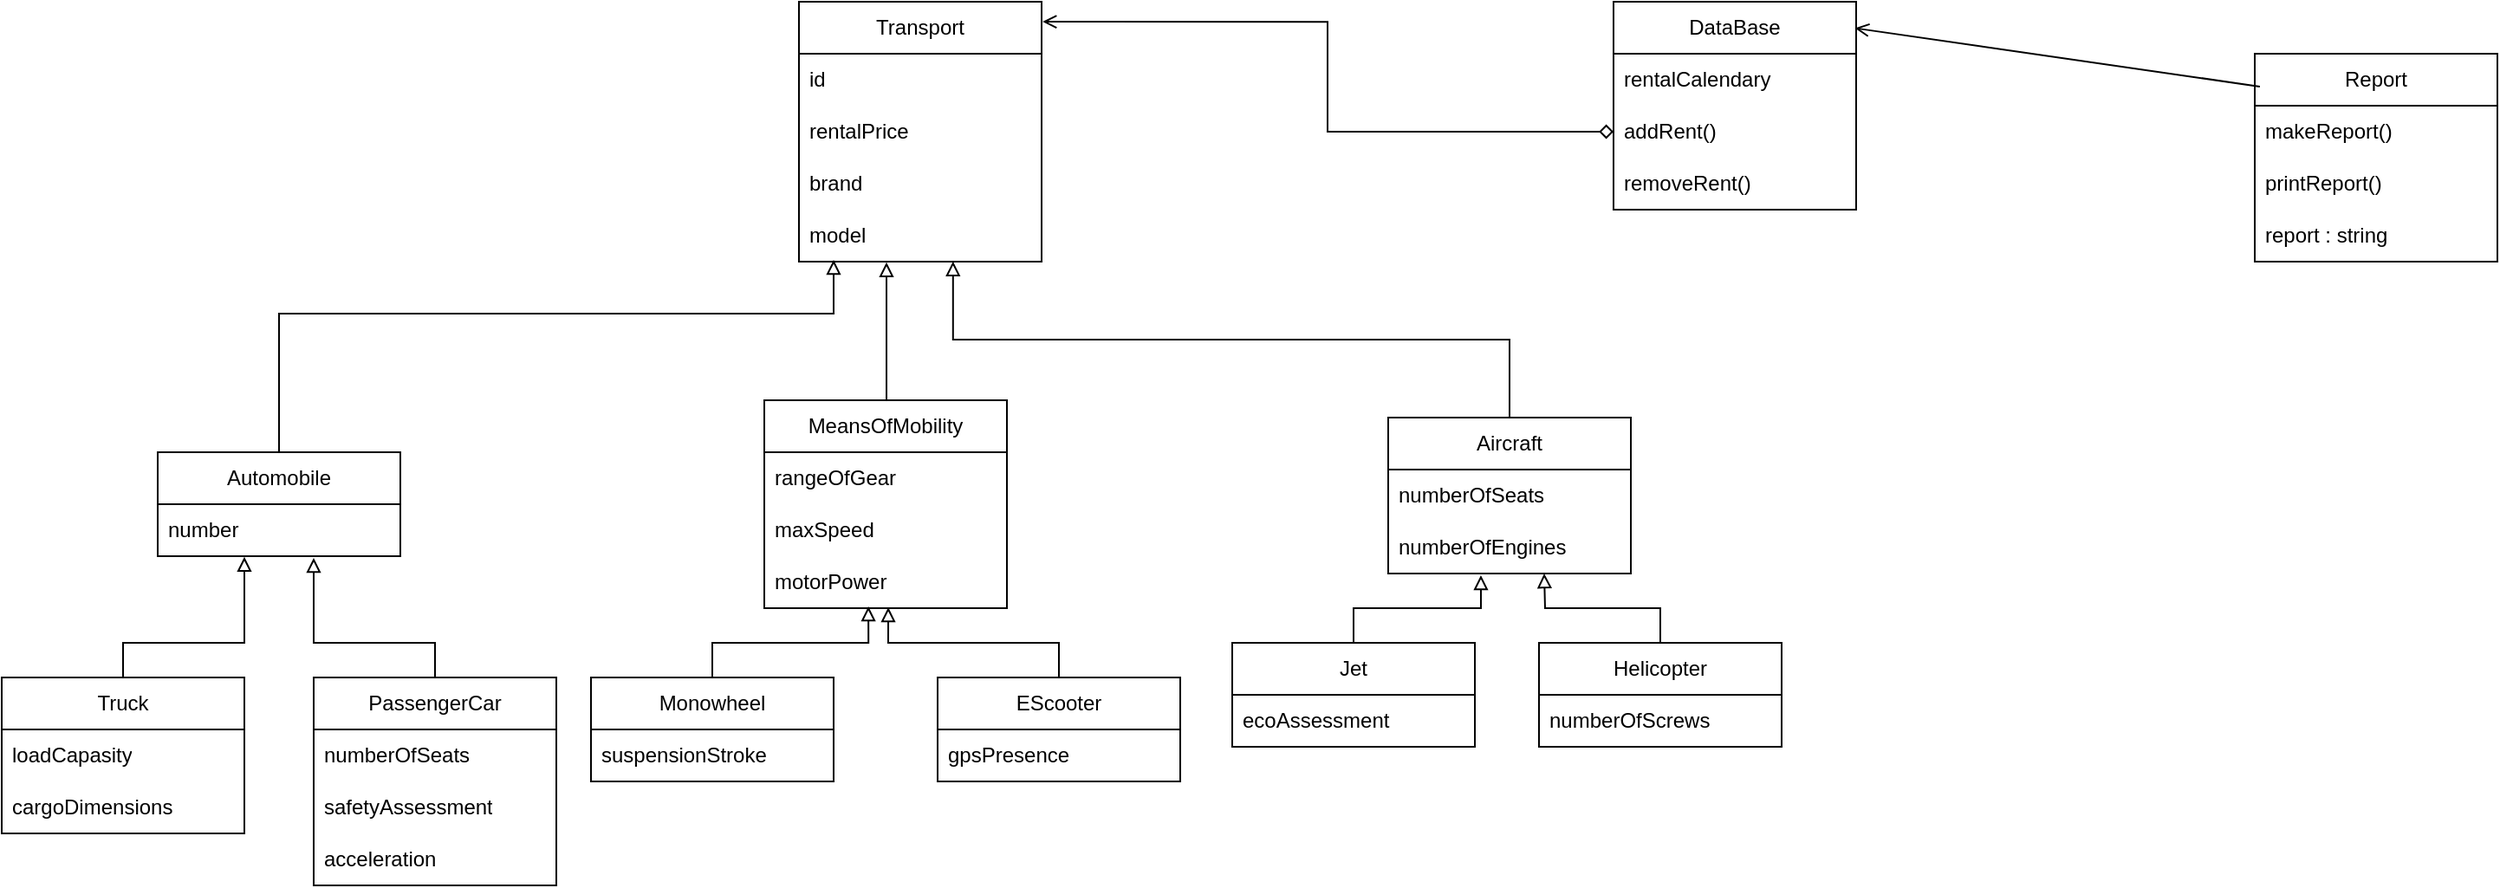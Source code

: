 <mxfile version="20.8.10" type="device"><diagram id="C5RBs43oDa-KdzZeNtuy" name="Page-1"><mxGraphModel dx="2182" dy="996" grid="1" gridSize="10" guides="1" tooltips="1" connect="1" arrows="1" fold="1" page="1" pageScale="1" pageWidth="827" pageHeight="1169" math="0" shadow="0"><root><mxCell id="WIyWlLk6GJQsqaUBKTNV-0"/><mxCell id="WIyWlLk6GJQsqaUBKTNV-1" parent="WIyWlLk6GJQsqaUBKTNV-0"/><mxCell id="RCqXsz2_FXID4ertzoYC-0" value="Transport" style="swimlane;fontStyle=0;childLayout=stackLayout;horizontal=1;startSize=30;horizontalStack=0;resizeParent=1;resizeParentMax=0;resizeLast=0;collapsible=1;marginBottom=0;whiteSpace=wrap;html=1;" vertex="1" parent="WIyWlLk6GJQsqaUBKTNV-1"><mxGeometry x="400" y="30" width="140" height="150" as="geometry"/></mxCell><mxCell id="RCqXsz2_FXID4ertzoYC-1" value="id" style="text;strokeColor=none;fillColor=none;align=left;verticalAlign=middle;spacingLeft=4;spacingRight=4;overflow=hidden;points=[[0,0.5],[1,0.5]];portConstraint=eastwest;rotatable=0;whiteSpace=wrap;html=1;" vertex="1" parent="RCqXsz2_FXID4ertzoYC-0"><mxGeometry y="30" width="140" height="30" as="geometry"/></mxCell><mxCell id="RCqXsz2_FXID4ertzoYC-2" value="rentalPrice" style="text;strokeColor=none;fillColor=none;align=left;verticalAlign=middle;spacingLeft=4;spacingRight=4;overflow=hidden;points=[[0,0.5],[1,0.5]];portConstraint=eastwest;rotatable=0;whiteSpace=wrap;html=1;" vertex="1" parent="RCqXsz2_FXID4ertzoYC-0"><mxGeometry y="60" width="140" height="30" as="geometry"/></mxCell><mxCell id="RCqXsz2_FXID4ertzoYC-3" value="brand" style="text;strokeColor=none;fillColor=none;align=left;verticalAlign=middle;spacingLeft=4;spacingRight=4;overflow=hidden;points=[[0,0.5],[1,0.5]];portConstraint=eastwest;rotatable=0;whiteSpace=wrap;html=1;" vertex="1" parent="RCqXsz2_FXID4ertzoYC-0"><mxGeometry y="90" width="140" height="30" as="geometry"/></mxCell><mxCell id="RCqXsz2_FXID4ertzoYC-5" value="model" style="text;strokeColor=none;fillColor=none;align=left;verticalAlign=middle;spacingLeft=4;spacingRight=4;overflow=hidden;points=[[0,0.5],[1,0.5]];portConstraint=eastwest;rotatable=0;whiteSpace=wrap;html=1;" vertex="1" parent="RCqXsz2_FXID4ertzoYC-0"><mxGeometry y="120" width="140" height="30" as="geometry"/></mxCell><mxCell id="RCqXsz2_FXID4ertzoYC-52" style="edgeStyle=orthogonalEdgeStyle;rounded=0;orthogonalLoop=1;jettySize=auto;html=1;endArrow=block;endFill=0;" edge="1" parent="WIyWlLk6GJQsqaUBKTNV-1" source="RCqXsz2_FXID4ertzoYC-6"><mxGeometry relative="1" as="geometry"><mxPoint x="420" y="179" as="targetPoint"/><Array as="points"><mxPoint x="100" y="210"/><mxPoint x="420" y="210"/><mxPoint x="420" y="179"/></Array></mxGeometry></mxCell><mxCell id="RCqXsz2_FXID4ertzoYC-6" value="Automobile" style="swimlane;fontStyle=0;childLayout=stackLayout;horizontal=1;startSize=30;horizontalStack=0;resizeParent=1;resizeParentMax=0;resizeLast=0;collapsible=1;marginBottom=0;whiteSpace=wrap;html=1;" vertex="1" parent="WIyWlLk6GJQsqaUBKTNV-1"><mxGeometry x="30" y="290" width="140" height="60" as="geometry"/></mxCell><mxCell id="RCqXsz2_FXID4ertzoYC-9" value="number" style="text;strokeColor=none;fillColor=none;align=left;verticalAlign=middle;spacingLeft=4;spacingRight=4;overflow=hidden;points=[[0,0.5],[1,0.5]];portConstraint=eastwest;rotatable=0;whiteSpace=wrap;html=1;" vertex="1" parent="RCqXsz2_FXID4ertzoYC-6"><mxGeometry y="30" width="140" height="30" as="geometry"/></mxCell><mxCell id="RCqXsz2_FXID4ertzoYC-53" style="edgeStyle=orthogonalEdgeStyle;rounded=0;orthogonalLoop=1;jettySize=auto;html=1;entryX=0.361;entryY=1.014;entryDx=0;entryDy=0;entryPerimeter=0;endArrow=block;endFill=0;" edge="1" parent="WIyWlLk6GJQsqaUBKTNV-1" source="RCqXsz2_FXID4ertzoYC-10" target="RCqXsz2_FXID4ertzoYC-5"><mxGeometry relative="1" as="geometry"><Array as="points"><mxPoint x="450" y="180"/></Array></mxGeometry></mxCell><mxCell id="RCqXsz2_FXID4ertzoYC-10" value="MeansOfMobility" style="swimlane;fontStyle=0;childLayout=stackLayout;horizontal=1;startSize=30;horizontalStack=0;resizeParent=1;resizeParentMax=0;resizeLast=0;collapsible=1;marginBottom=0;whiteSpace=wrap;html=1;" vertex="1" parent="WIyWlLk6GJQsqaUBKTNV-1"><mxGeometry x="380" y="260" width="140" height="120" as="geometry"/></mxCell><mxCell id="RCqXsz2_FXID4ertzoYC-11" value="rangeOfGear" style="text;strokeColor=none;fillColor=none;align=left;verticalAlign=middle;spacingLeft=4;spacingRight=4;overflow=hidden;points=[[0,0.5],[1,0.5]];portConstraint=eastwest;rotatable=0;whiteSpace=wrap;html=1;" vertex="1" parent="RCqXsz2_FXID4ertzoYC-10"><mxGeometry y="30" width="140" height="30" as="geometry"/></mxCell><mxCell id="RCqXsz2_FXID4ertzoYC-42" value="maxSpeed" style="text;strokeColor=none;fillColor=none;align=left;verticalAlign=middle;spacingLeft=4;spacingRight=4;overflow=hidden;points=[[0,0.5],[1,0.5]];portConstraint=eastwest;rotatable=0;whiteSpace=wrap;html=1;" vertex="1" parent="RCqXsz2_FXID4ertzoYC-10"><mxGeometry y="60" width="140" height="30" as="geometry"/></mxCell><mxCell id="RCqXsz2_FXID4ertzoYC-12" value="motorPower" style="text;strokeColor=none;fillColor=none;align=left;verticalAlign=middle;spacingLeft=4;spacingRight=4;overflow=hidden;points=[[0,0.5],[1,0.5]];portConstraint=eastwest;rotatable=0;whiteSpace=wrap;html=1;" vertex="1" parent="RCqXsz2_FXID4ertzoYC-10"><mxGeometry y="90" width="140" height="30" as="geometry"/></mxCell><mxCell id="RCqXsz2_FXID4ertzoYC-54" style="edgeStyle=orthogonalEdgeStyle;rounded=0;orthogonalLoop=1;jettySize=auto;html=1;entryX=0.635;entryY=0.995;entryDx=0;entryDy=0;entryPerimeter=0;endArrow=block;endFill=0;" edge="1" parent="WIyWlLk6GJQsqaUBKTNV-1" source="RCqXsz2_FXID4ertzoYC-14" target="RCqXsz2_FXID4ertzoYC-5"><mxGeometry relative="1" as="geometry"/></mxCell><mxCell id="RCqXsz2_FXID4ertzoYC-14" value="Aircraft" style="swimlane;fontStyle=0;childLayout=stackLayout;horizontal=1;startSize=30;horizontalStack=0;resizeParent=1;resizeParentMax=0;resizeLast=0;collapsible=1;marginBottom=0;whiteSpace=wrap;html=1;" vertex="1" parent="WIyWlLk6GJQsqaUBKTNV-1"><mxGeometry x="740" y="270" width="140" height="90" as="geometry"/></mxCell><mxCell id="RCqXsz2_FXID4ertzoYC-15" value="numberOfSeats" style="text;strokeColor=none;fillColor=none;align=left;verticalAlign=middle;spacingLeft=4;spacingRight=4;overflow=hidden;points=[[0,0.5],[1,0.5]];portConstraint=eastwest;rotatable=0;whiteSpace=wrap;html=1;" vertex="1" parent="RCqXsz2_FXID4ertzoYC-14"><mxGeometry y="30" width="140" height="30" as="geometry"/></mxCell><mxCell id="RCqXsz2_FXID4ertzoYC-16" value="numberOfEngines" style="text;strokeColor=none;fillColor=none;align=left;verticalAlign=middle;spacingLeft=4;spacingRight=4;overflow=hidden;points=[[0,0.5],[1,0.5]];portConstraint=eastwest;rotatable=0;whiteSpace=wrap;html=1;" vertex="1" parent="RCqXsz2_FXID4ertzoYC-14"><mxGeometry y="60" width="140" height="30" as="geometry"/></mxCell><mxCell id="RCqXsz2_FXID4ertzoYC-48" style="edgeStyle=orthogonalEdgeStyle;rounded=0;orthogonalLoop=1;jettySize=auto;html=1;entryX=0.429;entryY=0.967;entryDx=0;entryDy=0;entryPerimeter=0;endArrow=block;endFill=0;" edge="1" parent="WIyWlLk6GJQsqaUBKTNV-1" source="RCqXsz2_FXID4ertzoYC-18" target="RCqXsz2_FXID4ertzoYC-12"><mxGeometry relative="1" as="geometry"/></mxCell><mxCell id="RCqXsz2_FXID4ertzoYC-18" value="Monowheel" style="swimlane;fontStyle=0;childLayout=stackLayout;horizontal=1;startSize=30;horizontalStack=0;resizeParent=1;resizeParentMax=0;resizeLast=0;collapsible=1;marginBottom=0;whiteSpace=wrap;html=1;" vertex="1" parent="WIyWlLk6GJQsqaUBKTNV-1"><mxGeometry x="280" y="420" width="140" height="60" as="geometry"/></mxCell><mxCell id="RCqXsz2_FXID4ertzoYC-19" value="suspensionStroke" style="text;strokeColor=none;fillColor=none;align=left;verticalAlign=middle;spacingLeft=4;spacingRight=4;overflow=hidden;points=[[0,0.5],[1,0.5]];portConstraint=eastwest;rotatable=0;whiteSpace=wrap;html=1;" vertex="1" parent="RCqXsz2_FXID4ertzoYC-18"><mxGeometry y="30" width="140" height="30" as="geometry"/></mxCell><mxCell id="RCqXsz2_FXID4ertzoYC-49" style="edgeStyle=orthogonalEdgeStyle;rounded=0;orthogonalLoop=1;jettySize=auto;html=1;entryX=0.511;entryY=0.983;entryDx=0;entryDy=0;entryPerimeter=0;endArrow=block;endFill=0;" edge="1" parent="WIyWlLk6GJQsqaUBKTNV-1" source="RCqXsz2_FXID4ertzoYC-22" target="RCqXsz2_FXID4ertzoYC-12"><mxGeometry relative="1" as="geometry"/></mxCell><mxCell id="RCqXsz2_FXID4ertzoYC-22" value="EScooter" style="swimlane;fontStyle=0;childLayout=stackLayout;horizontal=1;startSize=30;horizontalStack=0;resizeParent=1;resizeParentMax=0;resizeLast=0;collapsible=1;marginBottom=0;whiteSpace=wrap;html=1;" vertex="1" parent="WIyWlLk6GJQsqaUBKTNV-1"><mxGeometry x="480" y="420" width="140" height="60" as="geometry"/></mxCell><mxCell id="RCqXsz2_FXID4ertzoYC-23" value="gpsPresence" style="text;strokeColor=none;fillColor=none;align=left;verticalAlign=middle;spacingLeft=4;spacingRight=4;overflow=hidden;points=[[0,0.5],[1,0.5]];portConstraint=eastwest;rotatable=0;whiteSpace=wrap;html=1;" vertex="1" parent="RCqXsz2_FXID4ertzoYC-22"><mxGeometry y="30" width="140" height="30" as="geometry"/></mxCell><mxCell id="RCqXsz2_FXID4ertzoYC-47" style="edgeStyle=orthogonalEdgeStyle;rounded=0;orthogonalLoop=1;jettySize=auto;html=1;entryX=0.361;entryY=1.013;entryDx=0;entryDy=0;entryPerimeter=0;endArrow=block;endFill=0;" edge="1" parent="WIyWlLk6GJQsqaUBKTNV-1" source="RCqXsz2_FXID4ertzoYC-26" target="RCqXsz2_FXID4ertzoYC-9"><mxGeometry relative="1" as="geometry"><Array as="points"><mxPoint x="10" y="400"/><mxPoint x="80" y="400"/><mxPoint x="80" y="350"/></Array></mxGeometry></mxCell><mxCell id="RCqXsz2_FXID4ertzoYC-26" value="Truck" style="swimlane;fontStyle=0;childLayout=stackLayout;horizontal=1;startSize=30;horizontalStack=0;resizeParent=1;resizeParentMax=0;resizeLast=0;collapsible=1;marginBottom=0;whiteSpace=wrap;html=1;" vertex="1" parent="WIyWlLk6GJQsqaUBKTNV-1"><mxGeometry x="-60" y="420" width="140" height="90" as="geometry"/></mxCell><mxCell id="RCqXsz2_FXID4ertzoYC-27" value="loadCapasity" style="text;strokeColor=none;fillColor=none;align=left;verticalAlign=middle;spacingLeft=4;spacingRight=4;overflow=hidden;points=[[0,0.5],[1,0.5]];portConstraint=eastwest;rotatable=0;whiteSpace=wrap;html=1;" vertex="1" parent="RCqXsz2_FXID4ertzoYC-26"><mxGeometry y="30" width="140" height="30" as="geometry"/></mxCell><mxCell id="RCqXsz2_FXID4ertzoYC-28" value="cargoDimensions" style="text;strokeColor=none;fillColor=none;align=left;verticalAlign=middle;spacingLeft=4;spacingRight=4;overflow=hidden;points=[[0,0.5],[1,0.5]];portConstraint=eastwest;rotatable=0;whiteSpace=wrap;html=1;" vertex="1" parent="RCqXsz2_FXID4ertzoYC-26"><mxGeometry y="60" width="140" height="30" as="geometry"/></mxCell><mxCell id="RCqXsz2_FXID4ertzoYC-44" style="edgeStyle=orthogonalEdgeStyle;rounded=0;orthogonalLoop=1;jettySize=auto;html=1;exitX=0.5;exitY=0;exitDx=0;exitDy=0;endArrow=block;endFill=0;entryX=0.64;entryY=1.033;entryDx=0;entryDy=0;entryPerimeter=0;" edge="1" parent="WIyWlLk6GJQsqaUBKTNV-1" source="RCqXsz2_FXID4ertzoYC-30" target="RCqXsz2_FXID4ertzoYC-9"><mxGeometry relative="1" as="geometry"><mxPoint x="80" y="370" as="targetPoint"/><Array as="points"><mxPoint x="190" y="400"/><mxPoint x="120" y="400"/><mxPoint x="120" y="351"/></Array></mxGeometry></mxCell><mxCell id="RCqXsz2_FXID4ertzoYC-30" value="PassengerCar" style="swimlane;fontStyle=0;childLayout=stackLayout;horizontal=1;startSize=30;horizontalStack=0;resizeParent=1;resizeParentMax=0;resizeLast=0;collapsible=1;marginBottom=0;whiteSpace=wrap;html=1;" vertex="1" parent="WIyWlLk6GJQsqaUBKTNV-1"><mxGeometry x="120" y="420" width="140" height="120" as="geometry"/></mxCell><mxCell id="RCqXsz2_FXID4ertzoYC-31" value="numberOfSeats" style="text;strokeColor=none;fillColor=none;align=left;verticalAlign=middle;spacingLeft=4;spacingRight=4;overflow=hidden;points=[[0,0.5],[1,0.5]];portConstraint=eastwest;rotatable=0;whiteSpace=wrap;html=1;" vertex="1" parent="RCqXsz2_FXID4ertzoYC-30"><mxGeometry y="30" width="140" height="30" as="geometry"/></mxCell><mxCell id="RCqXsz2_FXID4ertzoYC-32" value="safetyAssessment" style="text;strokeColor=none;fillColor=none;align=left;verticalAlign=middle;spacingLeft=4;spacingRight=4;overflow=hidden;points=[[0,0.5],[1,0.5]];portConstraint=eastwest;rotatable=0;whiteSpace=wrap;html=1;" vertex="1" parent="RCqXsz2_FXID4ertzoYC-30"><mxGeometry y="60" width="140" height="30" as="geometry"/></mxCell><mxCell id="RCqXsz2_FXID4ertzoYC-33" value="acceleration" style="text;strokeColor=none;fillColor=none;align=left;verticalAlign=middle;spacingLeft=4;spacingRight=4;overflow=hidden;points=[[0,0.5],[1,0.5]];portConstraint=eastwest;rotatable=0;whiteSpace=wrap;html=1;" vertex="1" parent="RCqXsz2_FXID4ertzoYC-30"><mxGeometry y="90" width="140" height="30" as="geometry"/></mxCell><mxCell id="RCqXsz2_FXID4ertzoYC-51" style="edgeStyle=orthogonalEdgeStyle;rounded=0;orthogonalLoop=1;jettySize=auto;html=1;entryX=0.382;entryY=1.033;entryDx=0;entryDy=0;entryPerimeter=0;endArrow=block;endFill=0;" edge="1" parent="WIyWlLk6GJQsqaUBKTNV-1" source="RCqXsz2_FXID4ertzoYC-34" target="RCqXsz2_FXID4ertzoYC-16"><mxGeometry relative="1" as="geometry"/></mxCell><mxCell id="RCqXsz2_FXID4ertzoYC-34" value="Jet" style="swimlane;fontStyle=0;childLayout=stackLayout;horizontal=1;startSize=30;horizontalStack=0;resizeParent=1;resizeParentMax=0;resizeLast=0;collapsible=1;marginBottom=0;whiteSpace=wrap;html=1;" vertex="1" parent="WIyWlLk6GJQsqaUBKTNV-1"><mxGeometry x="650" y="400" width="140" height="60" as="geometry"/></mxCell><mxCell id="RCqXsz2_FXID4ertzoYC-35" value="ecoAssessment" style="text;strokeColor=none;fillColor=none;align=left;verticalAlign=middle;spacingLeft=4;spacingRight=4;overflow=hidden;points=[[0,0.5],[1,0.5]];portConstraint=eastwest;rotatable=0;whiteSpace=wrap;html=1;" vertex="1" parent="RCqXsz2_FXID4ertzoYC-34"><mxGeometry y="30" width="140" height="30" as="geometry"/></mxCell><mxCell id="RCqXsz2_FXID4ertzoYC-50" style="edgeStyle=orthogonalEdgeStyle;rounded=0;orthogonalLoop=1;jettySize=auto;html=1;endArrow=block;endFill=0;" edge="1" parent="WIyWlLk6GJQsqaUBKTNV-1" source="RCqXsz2_FXID4ertzoYC-38"><mxGeometry relative="1" as="geometry"><mxPoint x="830" y="360" as="targetPoint"/></mxGeometry></mxCell><mxCell id="RCqXsz2_FXID4ertzoYC-38" value="Helicopter" style="swimlane;fontStyle=0;childLayout=stackLayout;horizontal=1;startSize=30;horizontalStack=0;resizeParent=1;resizeParentMax=0;resizeLast=0;collapsible=1;marginBottom=0;whiteSpace=wrap;html=1;" vertex="1" parent="WIyWlLk6GJQsqaUBKTNV-1"><mxGeometry x="827" y="400" width="140" height="60" as="geometry"/></mxCell><mxCell id="RCqXsz2_FXID4ertzoYC-39" value="numberOfScrews" style="text;strokeColor=none;fillColor=none;align=left;verticalAlign=middle;spacingLeft=4;spacingRight=4;overflow=hidden;points=[[0,0.5],[1,0.5]];portConstraint=eastwest;rotatable=0;whiteSpace=wrap;html=1;" vertex="1" parent="RCqXsz2_FXID4ertzoYC-38"><mxGeometry y="30" width="140" height="30" as="geometry"/></mxCell><mxCell id="RCqXsz2_FXID4ertzoYC-55" value="Report" style="swimlane;fontStyle=0;childLayout=stackLayout;horizontal=1;startSize=30;horizontalStack=0;resizeParent=1;resizeParentMax=0;resizeLast=0;collapsible=1;marginBottom=0;whiteSpace=wrap;html=1;" vertex="1" parent="WIyWlLk6GJQsqaUBKTNV-1"><mxGeometry x="1240" y="60" width="140" height="120" as="geometry"/></mxCell><mxCell id="RCqXsz2_FXID4ertzoYC-56" value="makeReport()" style="text;strokeColor=none;fillColor=none;align=left;verticalAlign=middle;spacingLeft=4;spacingRight=4;overflow=hidden;points=[[0,0.5],[1,0.5]];portConstraint=eastwest;rotatable=0;whiteSpace=wrap;html=1;" vertex="1" parent="RCqXsz2_FXID4ertzoYC-55"><mxGeometry y="30" width="140" height="30" as="geometry"/></mxCell><mxCell id="RCqXsz2_FXID4ertzoYC-57" value="printReport()" style="text;strokeColor=none;fillColor=none;align=left;verticalAlign=middle;spacingLeft=4;spacingRight=4;overflow=hidden;points=[[0,0.5],[1,0.5]];portConstraint=eastwest;rotatable=0;whiteSpace=wrap;html=1;" vertex="1" parent="RCqXsz2_FXID4ertzoYC-55"><mxGeometry y="60" width="140" height="30" as="geometry"/></mxCell><mxCell id="RCqXsz2_FXID4ertzoYC-58" value="report : string" style="text;strokeColor=none;fillColor=none;align=left;verticalAlign=middle;spacingLeft=4;spacingRight=4;overflow=hidden;points=[[0,0.5],[1,0.5]];portConstraint=eastwest;rotatable=0;whiteSpace=wrap;html=1;" vertex="1" parent="RCqXsz2_FXID4ertzoYC-55"><mxGeometry y="90" width="140" height="30" as="geometry"/></mxCell><mxCell id="RCqXsz2_FXID4ertzoYC-59" value="DataBase" style="swimlane;fontStyle=0;childLayout=stackLayout;horizontal=1;startSize=30;horizontalStack=0;resizeParent=1;resizeParentMax=0;resizeLast=0;collapsible=1;marginBottom=0;whiteSpace=wrap;html=1;" vertex="1" parent="WIyWlLk6GJQsqaUBKTNV-1"><mxGeometry x="870" y="30" width="140" height="120" as="geometry"/></mxCell><mxCell id="RCqXsz2_FXID4ertzoYC-60" value="rentalCalendary" style="text;strokeColor=none;fillColor=none;align=left;verticalAlign=middle;spacingLeft=4;spacingRight=4;overflow=hidden;points=[[0,0.5],[1,0.5]];portConstraint=eastwest;rotatable=0;whiteSpace=wrap;html=1;" vertex="1" parent="RCqXsz2_FXID4ertzoYC-59"><mxGeometry y="30" width="140" height="30" as="geometry"/></mxCell><mxCell id="RCqXsz2_FXID4ertzoYC-61" value="addRent()" style="text;strokeColor=none;fillColor=none;align=left;verticalAlign=middle;spacingLeft=4;spacingRight=4;overflow=hidden;points=[[0,0.5],[1,0.5]];portConstraint=eastwest;rotatable=0;whiteSpace=wrap;html=1;" vertex="1" parent="RCqXsz2_FXID4ertzoYC-59"><mxGeometry y="60" width="140" height="30" as="geometry"/></mxCell><mxCell id="RCqXsz2_FXID4ertzoYC-62" value="removeRent()" style="text;strokeColor=none;fillColor=none;align=left;verticalAlign=middle;spacingLeft=4;spacingRight=4;overflow=hidden;points=[[0,0.5],[1,0.5]];portConstraint=eastwest;rotatable=0;whiteSpace=wrap;html=1;" vertex="1" parent="RCqXsz2_FXID4ertzoYC-59"><mxGeometry y="90" width="140" height="30" as="geometry"/></mxCell><mxCell id="RCqXsz2_FXID4ertzoYC-63" value="" style="endArrow=open;html=1;rounded=0;exitX=0.021;exitY=0.158;exitDx=0;exitDy=0;exitPerimeter=0;entryX=0.995;entryY=0.127;entryDx=0;entryDy=0;entryPerimeter=0;endFill=0;" edge="1" parent="WIyWlLk6GJQsqaUBKTNV-1" source="RCqXsz2_FXID4ertzoYC-55" target="RCqXsz2_FXID4ertzoYC-59"><mxGeometry width="50" height="50" relative="1" as="geometry"><mxPoint x="840" y="490" as="sourcePoint"/><mxPoint x="890" y="440" as="targetPoint"/></mxGeometry></mxCell><mxCell id="RCqXsz2_FXID4ertzoYC-64" style="edgeStyle=orthogonalEdgeStyle;rounded=0;orthogonalLoop=1;jettySize=auto;html=1;entryX=1.004;entryY=0.077;entryDx=0;entryDy=0;entryPerimeter=0;endArrow=open;endFill=0;startArrow=diamond;startFill=0;" edge="1" parent="WIyWlLk6GJQsqaUBKTNV-1" source="RCqXsz2_FXID4ertzoYC-61" target="RCqXsz2_FXID4ertzoYC-0"><mxGeometry relative="1" as="geometry"/></mxCell></root></mxGraphModel></diagram></mxfile>